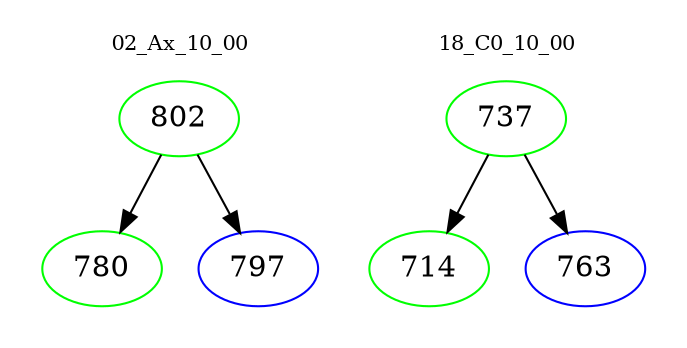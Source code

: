 digraph{
subgraph cluster_0 {
color = white
label = "02_Ax_10_00";
fontsize=10;
T0_802 [label="802", color="green"]
T0_802 -> T0_780 [color="black"]
T0_780 [label="780", color="green"]
T0_802 -> T0_797 [color="black"]
T0_797 [label="797", color="blue"]
}
subgraph cluster_1 {
color = white
label = "18_C0_10_00";
fontsize=10;
T1_737 [label="737", color="green"]
T1_737 -> T1_714 [color="black"]
T1_714 [label="714", color="green"]
T1_737 -> T1_763 [color="black"]
T1_763 [label="763", color="blue"]
}
}
